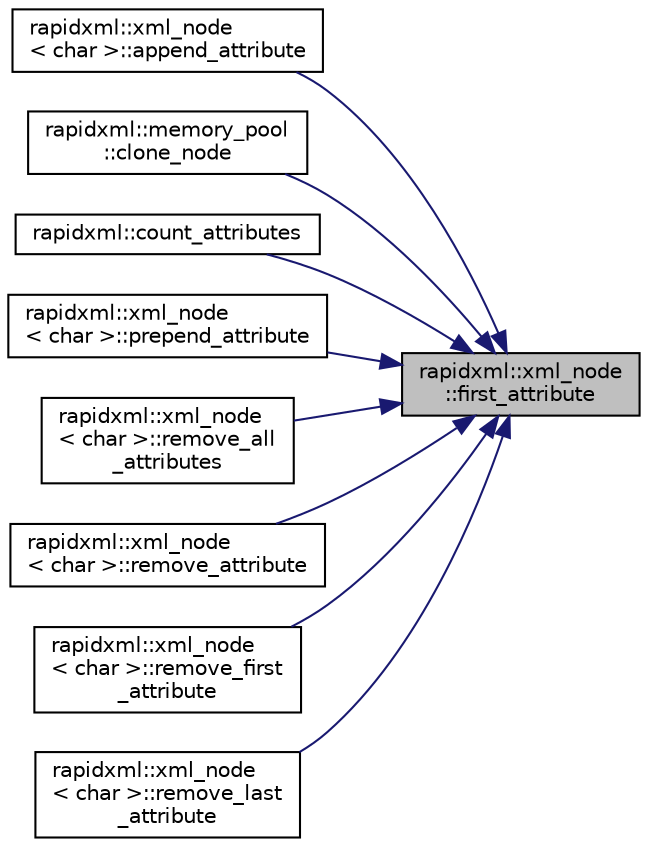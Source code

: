 digraph "rapidxml::xml_node::first_attribute"
{
 // LATEX_PDF_SIZE
  edge [fontname="Helvetica",fontsize="10",labelfontname="Helvetica",labelfontsize="10"];
  node [fontname="Helvetica",fontsize="10",shape=record];
  rankdir="RL";
  Node1 [label="rapidxml::xml_node\l::first_attribute",height=0.2,width=0.4,color="black", fillcolor="grey75", style="filled", fontcolor="black",tooltip=" "];
  Node1 -> Node2 [dir="back",color="midnightblue",fontsize="10",style="solid",fontname="Helvetica"];
  Node2 [label="rapidxml::xml_node\l\< char \>::append_attribute",height=0.2,width=0.4,color="black", fillcolor="white", style="filled",URL="$classrapidxml_1_1xml__node.html#a33ce3386f8c42dd4db658b75cbb6e6c4",tooltip=" "];
  Node1 -> Node3 [dir="back",color="midnightblue",fontsize="10",style="solid",fontname="Helvetica"];
  Node3 [label="rapidxml::memory_pool\l::clone_node",height=0.2,width=0.4,color="black", fillcolor="white", style="filled",URL="$classrapidxml_1_1memory__pool.html#a0a10679fc17597d339a0dc107f8a94ac",tooltip=" "];
  Node1 -> Node4 [dir="back",color="midnightblue",fontsize="10",style="solid",fontname="Helvetica"];
  Node4 [label="rapidxml::count_attributes",height=0.2,width=0.4,color="black", fillcolor="white", style="filled",URL="$namespacerapidxml.html#a6255d15e5d8ad12ebcd7c60da51c97e2",tooltip=" "];
  Node1 -> Node5 [dir="back",color="midnightblue",fontsize="10",style="solid",fontname="Helvetica"];
  Node5 [label="rapidxml::xml_node\l\< char \>::prepend_attribute",height=0.2,width=0.4,color="black", fillcolor="white", style="filled",URL="$classrapidxml_1_1xml__node.html#a8b62ee76489faf8e2d1210869d547684",tooltip=" "];
  Node1 -> Node6 [dir="back",color="midnightblue",fontsize="10",style="solid",fontname="Helvetica"];
  Node6 [label="rapidxml::xml_node\l\< char \>::remove_all\l_attributes",height=0.2,width=0.4,color="black", fillcolor="white", style="filled",URL="$classrapidxml_1_1xml__node.html#aa8d5d9484aa1eb5ff1841a073c84c1aa",tooltip="Removes all attributes of node."];
  Node1 -> Node7 [dir="back",color="midnightblue",fontsize="10",style="solid",fontname="Helvetica"];
  Node7 [label="rapidxml::xml_node\l\< char \>::remove_attribute",height=0.2,width=0.4,color="black", fillcolor="white", style="filled",URL="$classrapidxml_1_1xml__node.html#a6f97b1b4f46a94a4587915df3c0c6b57",tooltip=" "];
  Node1 -> Node8 [dir="back",color="midnightblue",fontsize="10",style="solid",fontname="Helvetica"];
  Node8 [label="rapidxml::xml_node\l\< char \>::remove_first\l_attribute",height=0.2,width=0.4,color="black", fillcolor="white", style="filled",URL="$classrapidxml_1_1xml__node.html#aa95192d2a165cca16c551ed2a2a06aec",tooltip=" "];
  Node1 -> Node9 [dir="back",color="midnightblue",fontsize="10",style="solid",fontname="Helvetica"];
  Node9 [label="rapidxml::xml_node\l\< char \>::remove_last\l_attribute",height=0.2,width=0.4,color="black", fillcolor="white", style="filled",URL="$classrapidxml_1_1xml__node.html#a1781a2cbedc9a51d609ad5b528125635",tooltip=" "];
}
